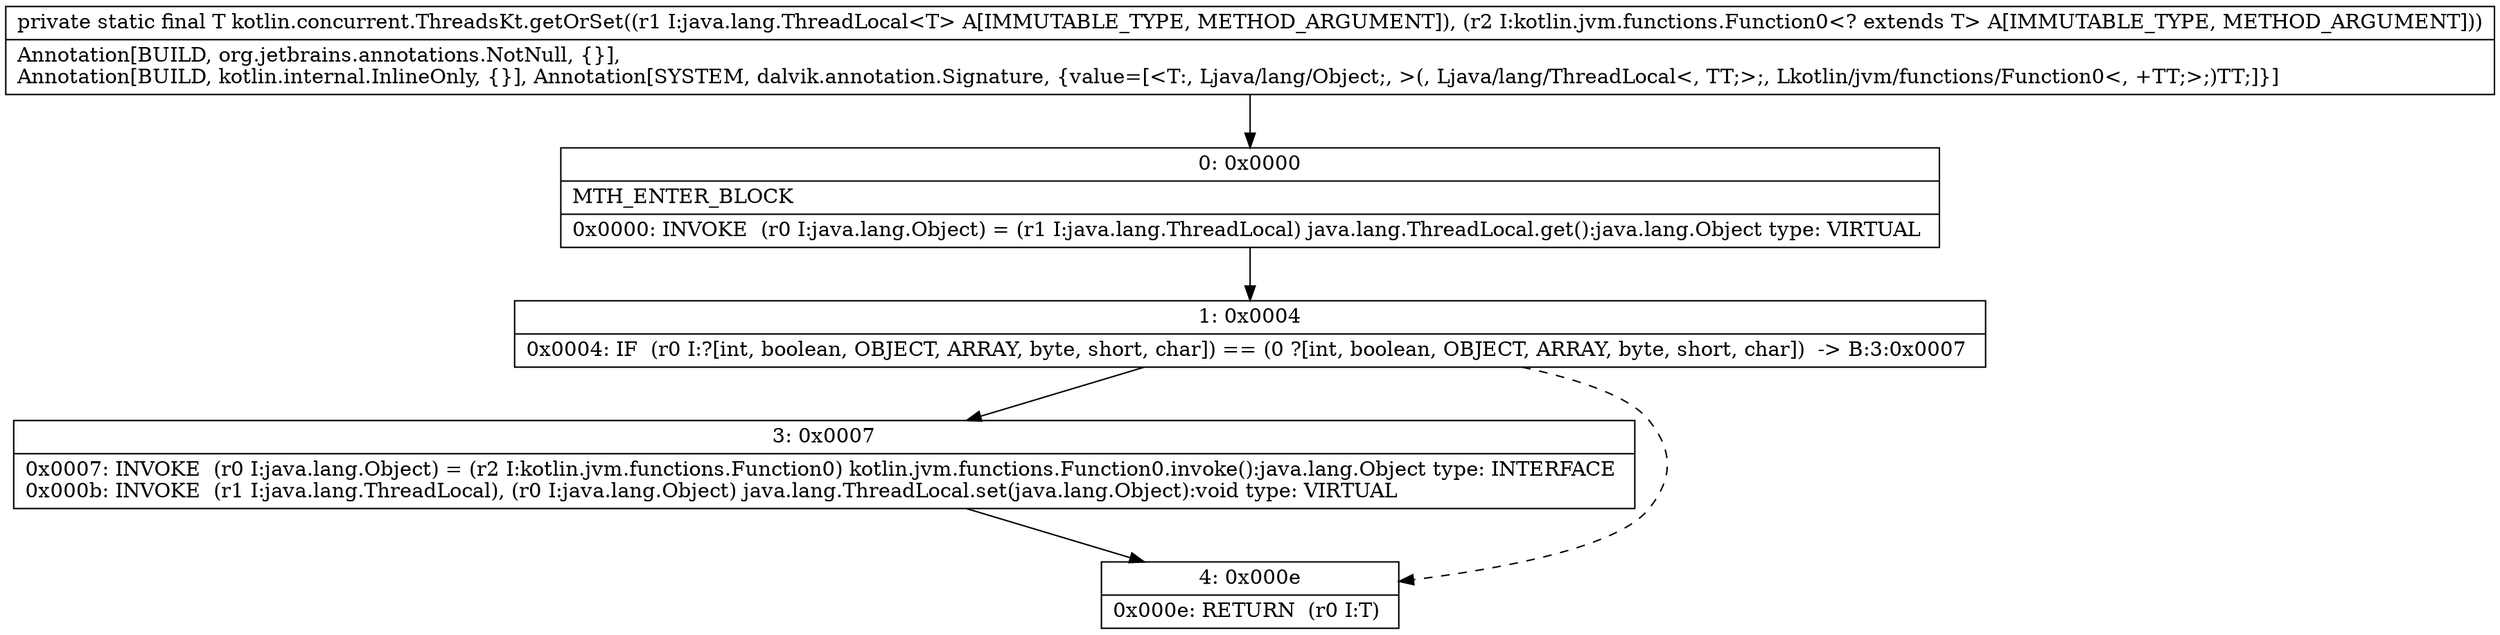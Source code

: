 digraph "CFG forkotlin.concurrent.ThreadsKt.getOrSet(Ljava\/lang\/ThreadLocal;Lkotlin\/jvm\/functions\/Function0;)Ljava\/lang\/Object;" {
Node_0 [shape=record,label="{0\:\ 0x0000|MTH_ENTER_BLOCK\l|0x0000: INVOKE  (r0 I:java.lang.Object) = (r1 I:java.lang.ThreadLocal) java.lang.ThreadLocal.get():java.lang.Object type: VIRTUAL \l}"];
Node_1 [shape=record,label="{1\:\ 0x0004|0x0004: IF  (r0 I:?[int, boolean, OBJECT, ARRAY, byte, short, char]) == (0 ?[int, boolean, OBJECT, ARRAY, byte, short, char])  \-\> B:3:0x0007 \l}"];
Node_3 [shape=record,label="{3\:\ 0x0007|0x0007: INVOKE  (r0 I:java.lang.Object) = (r2 I:kotlin.jvm.functions.Function0) kotlin.jvm.functions.Function0.invoke():java.lang.Object type: INTERFACE \l0x000b: INVOKE  (r1 I:java.lang.ThreadLocal), (r0 I:java.lang.Object) java.lang.ThreadLocal.set(java.lang.Object):void type: VIRTUAL \l}"];
Node_4 [shape=record,label="{4\:\ 0x000e|0x000e: RETURN  (r0 I:T) \l}"];
MethodNode[shape=record,label="{private static final T kotlin.concurrent.ThreadsKt.getOrSet((r1 I:java.lang.ThreadLocal\<T\> A[IMMUTABLE_TYPE, METHOD_ARGUMENT]), (r2 I:kotlin.jvm.functions.Function0\<? extends T\> A[IMMUTABLE_TYPE, METHOD_ARGUMENT]))  | Annotation[BUILD, org.jetbrains.annotations.NotNull, \{\}], \lAnnotation[BUILD, kotlin.internal.InlineOnly, \{\}], Annotation[SYSTEM, dalvik.annotation.Signature, \{value=[\<T:, Ljava\/lang\/Object;, \>(, Ljava\/lang\/ThreadLocal\<, TT;\>;, Lkotlin\/jvm\/functions\/Function0\<, +TT;\>;)TT;]\}]\l}"];
MethodNode -> Node_0;
Node_0 -> Node_1;
Node_1 -> Node_3;
Node_1 -> Node_4[style=dashed];
Node_3 -> Node_4;
}


